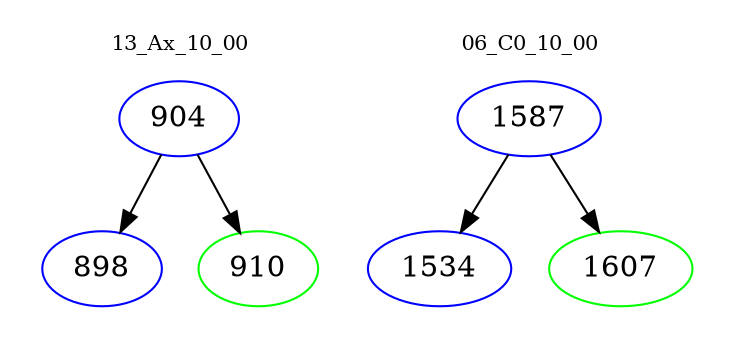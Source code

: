 digraph{
subgraph cluster_0 {
color = white
label = "13_Ax_10_00";
fontsize=10;
T0_904 [label="904", color="blue"]
T0_904 -> T0_898 [color="black"]
T0_898 [label="898", color="blue"]
T0_904 -> T0_910 [color="black"]
T0_910 [label="910", color="green"]
}
subgraph cluster_1 {
color = white
label = "06_C0_10_00";
fontsize=10;
T1_1587 [label="1587", color="blue"]
T1_1587 -> T1_1534 [color="black"]
T1_1534 [label="1534", color="blue"]
T1_1587 -> T1_1607 [color="black"]
T1_1607 [label="1607", color="green"]
}
}
